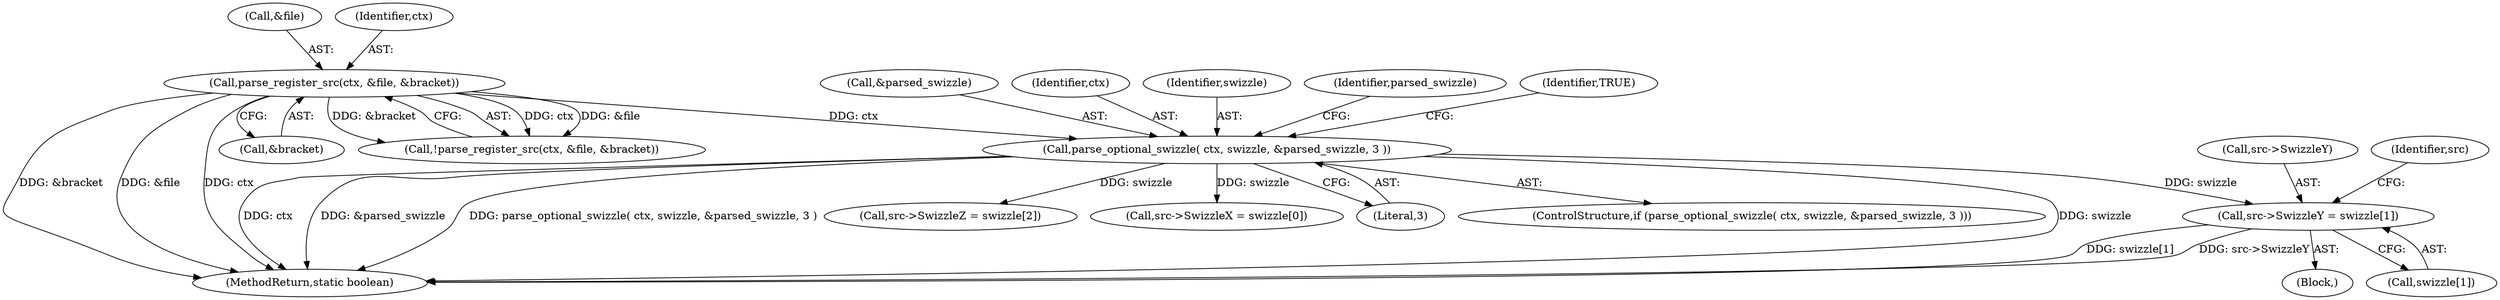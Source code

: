 digraph "0_virglrenderer_e534b51ca3c3cd25f3990589932a9ed711c59b27@array" {
"1002167" [label="(Call,src->SwizzleY = swizzle[1])"];
"1002150" [label="(Call,parse_optional_swizzle( ctx, swizzle, &parsed_swizzle, 3 ))"];
"1002129" [label="(Call,parse_register_src(ctx, &file, &bracket))"];
"1002133" [label="(Call,&bracket)"];
"1002150" [label="(Call,parse_optional_swizzle( ctx, swizzle, &parsed_swizzle, 3 ))"];
"1002128" [label="(Call,!parse_register_src(ctx, &file, &bracket))"];
"1002167" [label="(Call,src->SwizzleY = swizzle[1])"];
"1002129" [label="(Call,parse_register_src(ctx, &file, &bracket))"];
"1002171" [label="(Call,swizzle[1])"];
"1002155" [label="(Literal,3)"];
"1002153" [label="(Call,&parsed_swizzle)"];
"1002151" [label="(Identifier,ctx)"];
"1002159" [label="(Block,)"];
"1002152" [label="(Identifier,swizzle)"];
"1002149" [label="(ControlStructure,if (parse_optional_swizzle( ctx, swizzle, &parsed_swizzle, 3 )))"];
"1002168" [label="(Call,src->SwizzleY)"];
"1002131" [label="(Call,&file)"];
"1004167" [label="(MethodReturn,static boolean)"];
"1002174" [label="(Call,src->SwizzleZ = swizzle[2])"];
"1002160" [label="(Call,src->SwizzleX = swizzle[0])"];
"1002176" [label="(Identifier,src)"];
"1002158" [label="(Identifier,parsed_swizzle)"];
"1002130" [label="(Identifier,ctx)"];
"1002182" [label="(Identifier,TRUE)"];
"1002167" -> "1002159"  [label="AST: "];
"1002167" -> "1002171"  [label="CFG: "];
"1002168" -> "1002167"  [label="AST: "];
"1002171" -> "1002167"  [label="AST: "];
"1002176" -> "1002167"  [label="CFG: "];
"1002167" -> "1004167"  [label="DDG: swizzle[1]"];
"1002167" -> "1004167"  [label="DDG: src->SwizzleY"];
"1002150" -> "1002167"  [label="DDG: swizzle"];
"1002150" -> "1002149"  [label="AST: "];
"1002150" -> "1002155"  [label="CFG: "];
"1002151" -> "1002150"  [label="AST: "];
"1002152" -> "1002150"  [label="AST: "];
"1002153" -> "1002150"  [label="AST: "];
"1002155" -> "1002150"  [label="AST: "];
"1002158" -> "1002150"  [label="CFG: "];
"1002182" -> "1002150"  [label="CFG: "];
"1002150" -> "1004167"  [label="DDG: swizzle"];
"1002150" -> "1004167"  [label="DDG: ctx"];
"1002150" -> "1004167"  [label="DDG: &parsed_swizzle"];
"1002150" -> "1004167"  [label="DDG: parse_optional_swizzle( ctx, swizzle, &parsed_swizzle, 3 )"];
"1002129" -> "1002150"  [label="DDG: ctx"];
"1002150" -> "1002160"  [label="DDG: swizzle"];
"1002150" -> "1002174"  [label="DDG: swizzle"];
"1002129" -> "1002128"  [label="AST: "];
"1002129" -> "1002133"  [label="CFG: "];
"1002130" -> "1002129"  [label="AST: "];
"1002131" -> "1002129"  [label="AST: "];
"1002133" -> "1002129"  [label="AST: "];
"1002128" -> "1002129"  [label="CFG: "];
"1002129" -> "1004167"  [label="DDG: &bracket"];
"1002129" -> "1004167"  [label="DDG: &file"];
"1002129" -> "1004167"  [label="DDG: ctx"];
"1002129" -> "1002128"  [label="DDG: ctx"];
"1002129" -> "1002128"  [label="DDG: &file"];
"1002129" -> "1002128"  [label="DDG: &bracket"];
}
